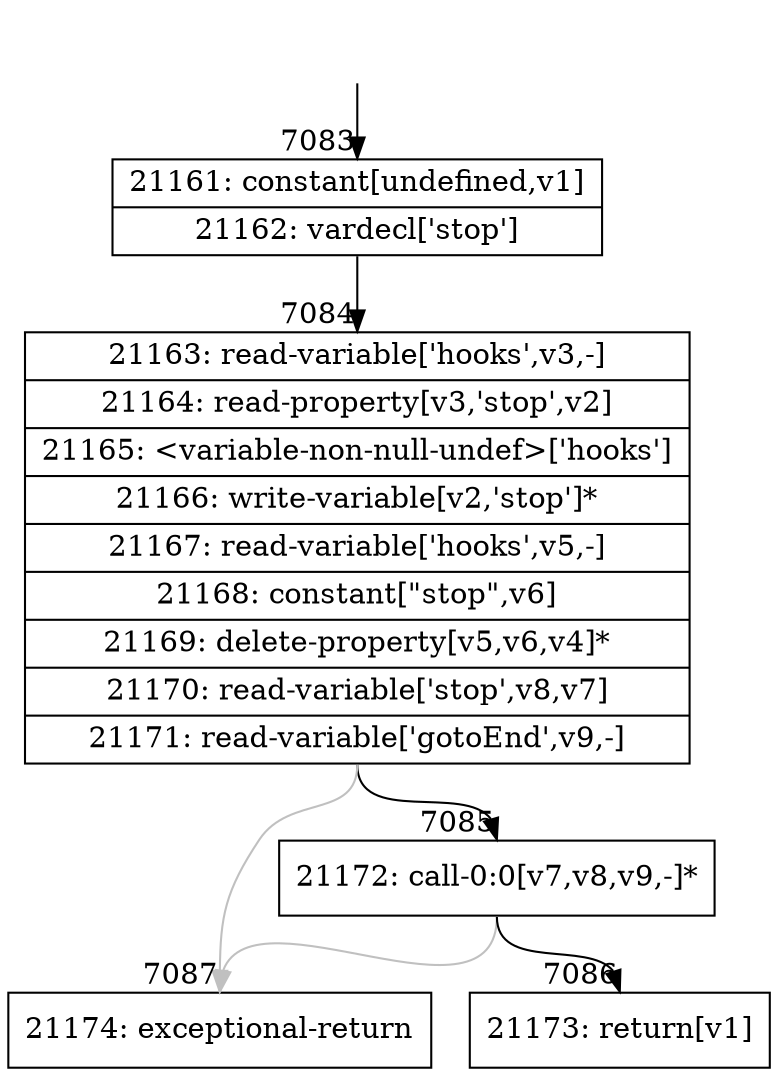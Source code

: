 digraph {
rankdir="TD"
BB_entry434[shape=none,label=""];
BB_entry434 -> BB7083 [tailport=s, headport=n, headlabel="    7083"]
BB7083 [shape=record label="{21161: constant[undefined,v1]|21162: vardecl['stop']}" ] 
BB7083 -> BB7084 [tailport=s, headport=n, headlabel="      7084"]
BB7084 [shape=record label="{21163: read-variable['hooks',v3,-]|21164: read-property[v3,'stop',v2]|21165: \<variable-non-null-undef\>['hooks']|21166: write-variable[v2,'stop']*|21167: read-variable['hooks',v5,-]|21168: constant[\"stop\",v6]|21169: delete-property[v5,v6,v4]*|21170: read-variable['stop',v8,v7]|21171: read-variable['gotoEnd',v9,-]}" ] 
BB7084 -> BB7085 [tailport=s, headport=n, headlabel="      7085"]
BB7084 -> BB7087 [tailport=s, headport=n, color=gray, headlabel="      7087"]
BB7085 [shape=record label="{21172: call-0:0[v7,v8,v9,-]*}" ] 
BB7085 -> BB7086 [tailport=s, headport=n, headlabel="      7086"]
BB7085 -> BB7087 [tailport=s, headport=n, color=gray]
BB7086 [shape=record label="{21173: return[v1]}" ] 
BB7087 [shape=record label="{21174: exceptional-return}" ] 
}
